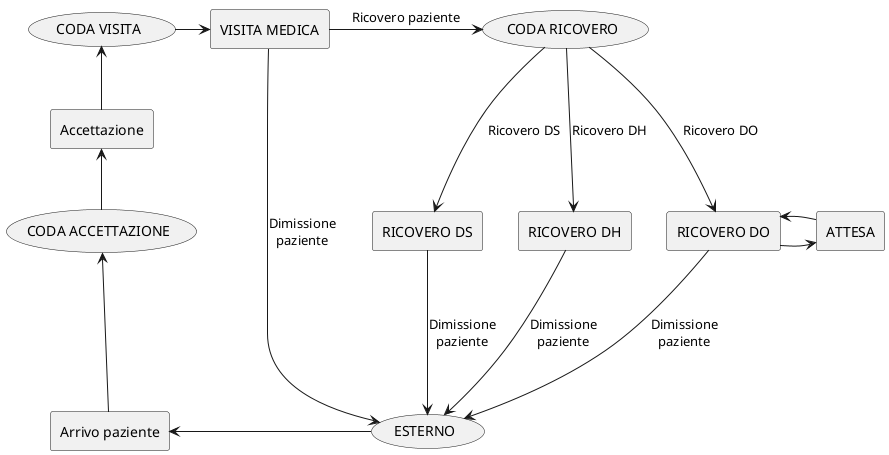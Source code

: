 @startuml
skinparam componentStyle rectangle
'skinparam lineType polyline

(ESTERNO) -left-> [Arrivo paziente] : \t\t\t\t\t\t
[Arrivo paziente] -up--> (CODA ACCETTAZIONE)
(CODA ACCETTAZIONE) -up-> [Accettazione]
[Accettazione] -up-> (CODA VISITA)
(CODA VISITA) -right-> [VISITA MEDICA]
[VISITA MEDICA] -down-> (ESTERNO) : Dimissione\npaziente
[VISITA MEDICA] -right-> (CODA RICOVERO) : Ricovero paziente
(CODA RICOVERO) ---> [RICOVERO DH] : Ricovero DH
(CODA RICOVERO) ---> [RICOVERO DS] : Ricovero DS
(CODA RICOVERO) ---> [RICOVERO DO] : Ricovero DO
[RICOVERO DO] -right-> [ATTESA]
[ATTESA] -left-> [RICOVERO DO]
[RICOVERO DH] ---> [ESTERNO] : Dimissione\npaziente
[RICOVERO DS] ---> [ESTERNO] : Dimissione\npaziente
[RICOVERO DO] ---> [ESTERNO] : Dimissione\npaziente
[RICOVERO DH] -[hidden]right- [RICOVERO DO]
@enduml
